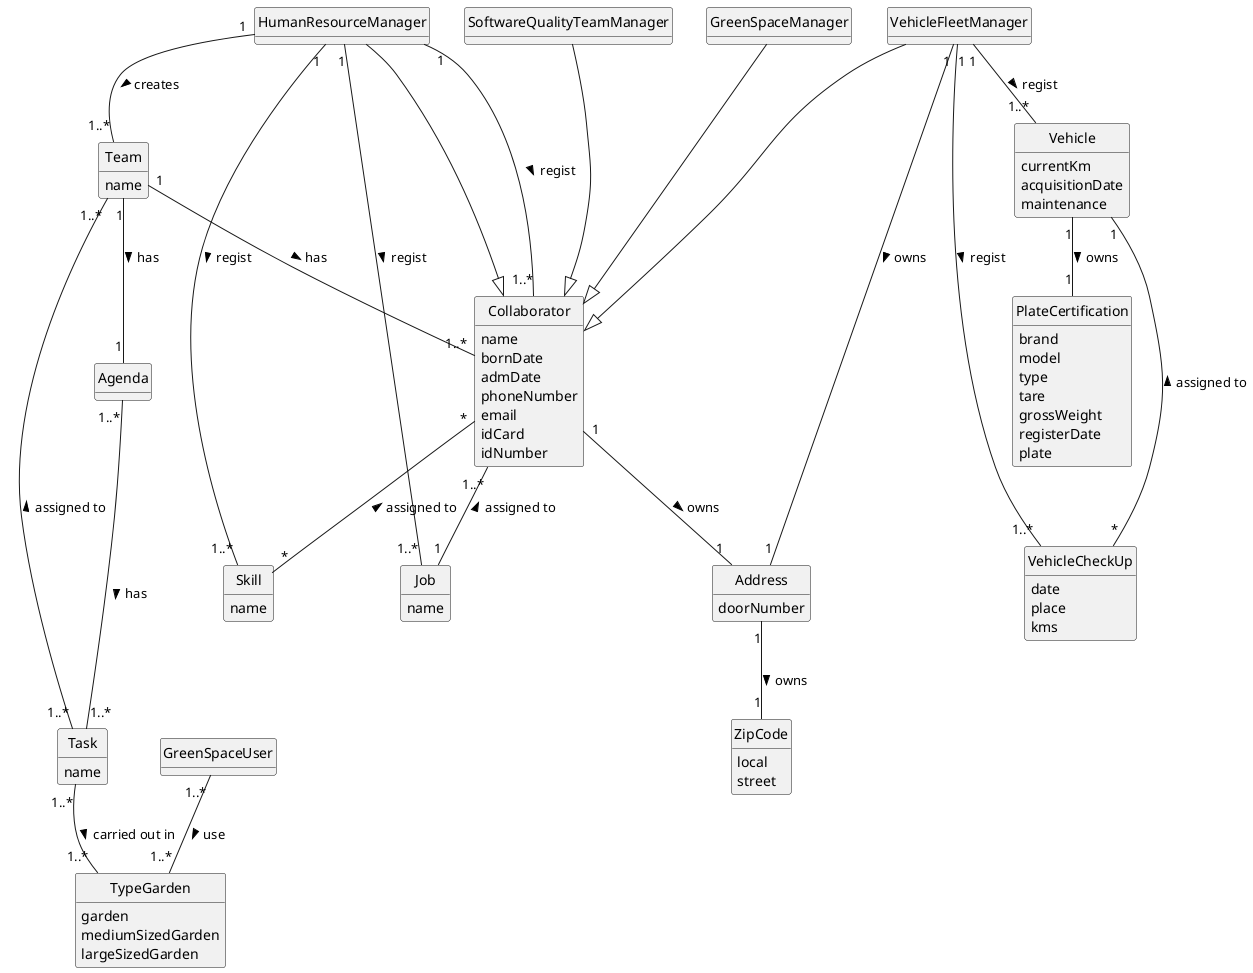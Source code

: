 @startuml
skinparam monochrome true
skinparam packageStyle rectangle
skinparam shadowing false
skinparam classAttributeIconSize 0
hide circle
hide methods


class Collaborator {
    name
    bornDate
    admDate
    phoneNumber
    email
    idCard
    idNumber
}

class Address {
    doorNumber
}

class ZipCode {
    local
    street
}

class HumanResourceManager {}

class VehicleFleetManager {}

class SoftwareQualityTeamManager {}

class GreenSpaceManager {}

class GreenSpaceUser {}

class Skill {
    name
}

class Job {
    name
}

class Task {
    name
}

class Team {
    name
}

class Vehicle {
    currentKm
    acquisitionDate
    maintenance
}

class PlateCertification {
    brand
    model
    type
    tare
    grossWeight
    registerDate
    plate
}

class VehicleCheckUp {
    date
    place
    kms
}

class TypeGarden {
    garden
    mediumSizedGarden
    largeSizedGarden
}

class Agenda {}

HumanResourceManager "1" --"1..*" Skill : regist >
HumanResourceManager "1" -- "1..*" Job : regist >
HumanResourceManager "1" -- "1..*" Collaborator : regist >
HumanResourceManager "1" -- "1..*" Team : creates >

VehicleFleetManager ---|> Collaborator
HumanResourceManager ---|> Collaborator
SoftwareQualityTeamManager ---|> Collaborator
GreenSpaceManager ---|> Collaborator

Collaborator "1..*" -- "1" Job : assigned to <
Collaborator "*" -- "*" Skill : assigned to <
Collaborator "1" -- "1" Address: owns >
Address "1" -- "1" ZipCode : owns >

Team "1" -- "1..*" Collaborator : has >
Team "1" -- "1" Agenda : has >
Task "1..*" -- "1..*" Team : assigned to >
Agenda "1..*" --- "1..*" Task : has >

VehicleFleetManager "1" -- "1..*" Vehicle : regist >
VehicleFleetManager "1" -- "1..*" VehicleCheckUp : regist >
VehicleFleetManager "1" -- "1" Address: owns >

Vehicle "1" --- "*" VehicleCheckUp : assigned to <
Vehicle "1" -- "1" PlateCertification : owns >

Task "1..*" -- "1..*" TypeGarden : carried out in >

GreenSpaceUser "1..*" -- "1..*" TypeGarden : use >


@enduml
